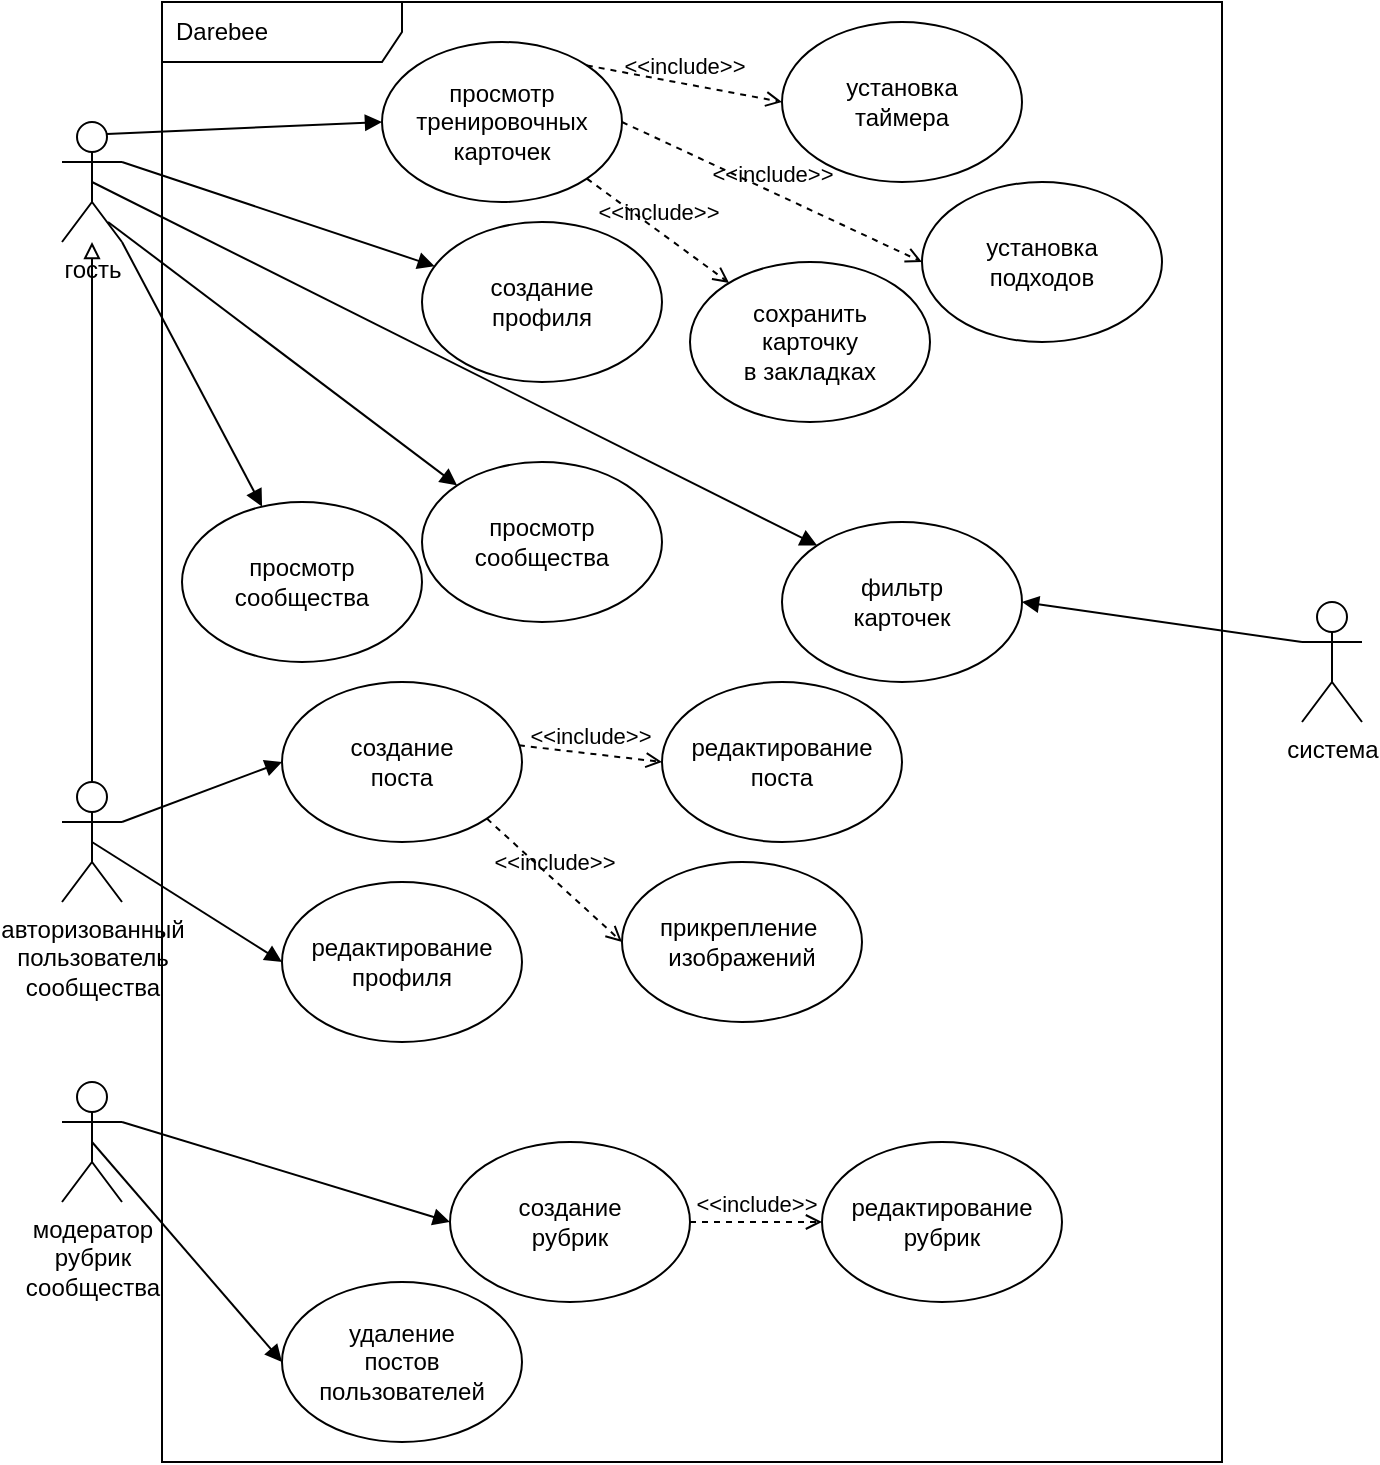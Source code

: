 <mxfile version="20.7.4" type="device"><diagram id="DhLb73VAnLmrzqEj065Y" name="Страница 1"><mxGraphModel dx="996" dy="937" grid="1" gridSize="10" guides="1" tooltips="1" connect="1" arrows="1" fold="1" page="1" pageScale="1" pageWidth="827" pageHeight="1169" math="0" shadow="0"><root><mxCell id="0"/><mxCell id="1" parent="0"/><mxCell id="mwsik8FK0kNTutkkCOIW-1" value="Darebee" style="shape=umlFrame;whiteSpace=wrap;html=1;width=120;height=30;boundedLbl=1;verticalAlign=middle;align=left;spacingLeft=5;" vertex="1" parent="1"><mxGeometry x="150" y="60" width="530" height="730" as="geometry"/></mxCell><mxCell id="mwsik8FK0kNTutkkCOIW-3" value="модератор&lt;br&gt;рубрик&lt;br&gt;сообщества" style="shape=umlActor;verticalLabelPosition=bottom;verticalAlign=top;html=1;" vertex="1" parent="1"><mxGeometry x="100" y="600" width="30" height="60" as="geometry"/></mxCell><mxCell id="mwsik8FK0kNTutkkCOIW-4" value="авторизованный&lt;br&gt;пользователь&lt;br&gt;сообщества" style="shape=umlActor;verticalLabelPosition=bottom;verticalAlign=top;html=1;" vertex="1" parent="1"><mxGeometry x="100" y="450" width="30" height="60" as="geometry"/></mxCell><mxCell id="mwsik8FK0kNTutkkCOIW-5" value="гость" style="shape=umlActor;verticalLabelPosition=bottom;verticalAlign=top;html=1;" vertex="1" parent="1"><mxGeometry x="100" y="120" width="30" height="60" as="geometry"/></mxCell><mxCell id="mwsik8FK0kNTutkkCOIW-6" value="система" style="shape=umlActor;verticalLabelPosition=bottom;verticalAlign=top;html=1;" vertex="1" parent="1"><mxGeometry x="720" y="360" width="30" height="60" as="geometry"/></mxCell><mxCell id="mwsik8FK0kNTutkkCOIW-9" value="просмотр&lt;br&gt;тренировочных&lt;br&gt;карточек" style="ellipse;whiteSpace=wrap;html=1;" vertex="1" parent="1"><mxGeometry x="260" y="80" width="120" height="80" as="geometry"/></mxCell><mxCell id="mwsik8FK0kNTutkkCOIW-10" value="установка&lt;br&gt;таймера" style="ellipse;whiteSpace=wrap;html=1;" vertex="1" parent="1"><mxGeometry x="460" y="70" width="120" height="80" as="geometry"/></mxCell><mxCell id="mwsik8FK0kNTutkkCOIW-11" value="установка&lt;br&gt;подходов" style="ellipse;whiteSpace=wrap;html=1;" vertex="1" parent="1"><mxGeometry x="530" y="150" width="120" height="80" as="geometry"/></mxCell><mxCell id="mwsik8FK0kNTutkkCOIW-14" style="edgeStyle=orthogonalEdgeStyle;rounded=0;orthogonalLoop=1;jettySize=auto;html=1;entryX=0.5;entryY=0;entryDx=0;entryDy=0;entryPerimeter=0;startArrow=block;startFill=0;endArrow=none;endFill=0;" edge="1" parent="1" source="mwsik8FK0kNTutkkCOIW-5" target="mwsik8FK0kNTutkkCOIW-4"><mxGeometry relative="1" as="geometry"><mxPoint x="115" y="240" as="sourcePoint"/><mxPoint x="110" y="330" as="targetPoint"/></mxGeometry></mxCell><mxCell id="mwsik8FK0kNTutkkCOIW-20" value="&amp;lt;&amp;lt;include&amp;gt;&amp;gt;" style="html=1;verticalAlign=bottom;labelBackgroundColor=none;endArrow=open;endFill=0;dashed=1;rounded=0;exitX=1;exitY=0;exitDx=0;exitDy=0;entryX=0;entryY=0.5;entryDx=0;entryDy=0;" edge="1" parent="1" source="mwsik8FK0kNTutkkCOIW-9" target="mwsik8FK0kNTutkkCOIW-10"><mxGeometry width="160" relative="1" as="geometry"><mxPoint x="330" y="400" as="sourcePoint"/><mxPoint x="490" y="400" as="targetPoint"/></mxGeometry></mxCell><mxCell id="mwsik8FK0kNTutkkCOIW-21" value="&amp;lt;&amp;lt;include&amp;gt;&amp;gt;" style="html=1;verticalAlign=bottom;labelBackgroundColor=none;endArrow=open;endFill=0;dashed=1;rounded=0;exitX=1;exitY=0.5;exitDx=0;exitDy=0;entryX=0;entryY=0.5;entryDx=0;entryDy=0;" edge="1" parent="1" source="mwsik8FK0kNTutkkCOIW-9" target="mwsik8FK0kNTutkkCOIW-11"><mxGeometry width="160" relative="1" as="geometry"><mxPoint x="372.426" y="161.716" as="sourcePoint"/><mxPoint x="470" y="120" as="targetPoint"/></mxGeometry></mxCell><mxCell id="mwsik8FK0kNTutkkCOIW-22" value="" style="html=1;verticalAlign=bottom;labelBackgroundColor=none;endArrow=block;endFill=1;rounded=0;exitX=0.75;exitY=0.1;exitDx=0;exitDy=0;exitPerimeter=0;entryX=0;entryY=0.5;entryDx=0;entryDy=0;" edge="1" parent="1" source="mwsik8FK0kNTutkkCOIW-5" target="mwsik8FK0kNTutkkCOIW-9"><mxGeometry width="160" relative="1" as="geometry"><mxPoint x="330" y="400" as="sourcePoint"/><mxPoint x="490" y="400" as="targetPoint"/></mxGeometry></mxCell><mxCell id="mwsik8FK0kNTutkkCOIW-23" value="сохранить&lt;br&gt;карточку&lt;br&gt;в закладках" style="ellipse;whiteSpace=wrap;html=1;" vertex="1" parent="1"><mxGeometry x="414" y="190" width="120" height="80" as="geometry"/></mxCell><mxCell id="mwsik8FK0kNTutkkCOIW-27" value="&amp;lt;&amp;lt;include&amp;gt;&amp;gt;" style="html=1;verticalAlign=bottom;labelBackgroundColor=none;endArrow=open;endFill=0;dashed=1;rounded=0;exitX=1;exitY=1;exitDx=0;exitDy=0;" edge="1" parent="1" source="mwsik8FK0kNTutkkCOIW-9" target="mwsik8FK0kNTutkkCOIW-23"><mxGeometry width="160" relative="1" as="geometry"><mxPoint x="390" y="150" as="sourcePoint"/><mxPoint x="540" y="200" as="targetPoint"/></mxGeometry></mxCell><mxCell id="mwsik8FK0kNTutkkCOIW-28" value="просмотр&lt;br&gt;сообщества" style="ellipse;whiteSpace=wrap;html=1;" vertex="1" parent="1"><mxGeometry x="160" y="310" width="120" height="80" as="geometry"/></mxCell><mxCell id="mwsik8FK0kNTutkkCOIW-31" value="создание&lt;br&gt;поста" style="ellipse;whiteSpace=wrap;html=1;" vertex="1" parent="1"><mxGeometry x="210" y="400" width="120" height="80" as="geometry"/></mxCell><mxCell id="mwsik8FK0kNTutkkCOIW-32" value="создание&lt;br&gt;рубрик" style="ellipse;whiteSpace=wrap;html=1;" vertex="1" parent="1"><mxGeometry x="294" y="630" width="120" height="80" as="geometry"/></mxCell><mxCell id="mwsik8FK0kNTutkkCOIW-33" value="редактирование поста&lt;span style=&quot;color: rgba(0, 0, 0, 0); font-family: monospace; font-size: 0px; text-align: start;&quot;&gt;%3CmxGraphModel%3E%3Croot%3E%3CmxCell%20id%3D%220%22%2F%3E%3CmxCell%20id%3D%221%22%20parent%3D%220%22%2F%3E%3CmxCell%20id%3D%222%22%20value%3D%22%D1%81%D0%BE%D0%B7%D0%B4%D0%B0%D0%BD%D0%B8%D0%B5%26lt%3Bbr%26gt%3B%D0%BF%D0%BE%D1%81%D1%82%D0%B0%22%20style%3D%22ellipse%3BwhiteSpace%3Dwrap%3Bhtml%3D1%3B%22%20vertex%3D%221%22%20parent%3D%221%22%3E%3CmxGeometry%20x%3D%22250%22%20y%3D%22360%22%20width%3D%22120%22%20height%3D%2280%22%20as%3D%22geometry%22%2F%3E%3C%2FmxCell%3E%3C%2Froot%3E%3C%2FmxGraphModel%3E&lt;/span&gt;" style="ellipse;whiteSpace=wrap;html=1;" vertex="1" parent="1"><mxGeometry x="400" y="400" width="120" height="80" as="geometry"/></mxCell><mxCell id="mwsik8FK0kNTutkkCOIW-34" value="фильтр&lt;br&gt;карточек" style="ellipse;whiteSpace=wrap;html=1;" vertex="1" parent="1"><mxGeometry x="460" y="320" width="120" height="80" as="geometry"/></mxCell><mxCell id="mwsik8FK0kNTutkkCOIW-35" value="" style="html=1;verticalAlign=bottom;labelBackgroundColor=none;endArrow=block;endFill=1;rounded=0;exitX=0.5;exitY=0.5;exitDx=0;exitDy=0;exitPerimeter=0;entryX=0;entryY=0;entryDx=0;entryDy=0;" edge="1" parent="1" source="mwsik8FK0kNTutkkCOIW-5" target="mwsik8FK0kNTutkkCOIW-34"><mxGeometry width="160" relative="1" as="geometry"><mxPoint x="140" y="150" as="sourcePoint"/><mxPoint x="248.302" y="266.038" as="targetPoint"/></mxGeometry></mxCell><mxCell id="mwsik8FK0kNTutkkCOIW-36" value="" style="html=1;verticalAlign=bottom;labelBackgroundColor=none;endArrow=block;endFill=1;rounded=0;exitX=0;exitY=0.333;exitDx=0;exitDy=0;exitPerimeter=0;entryX=1;entryY=0.5;entryDx=0;entryDy=0;" edge="1" parent="1" source="mwsik8FK0kNTutkkCOIW-6" target="mwsik8FK0kNTutkkCOIW-34"><mxGeometry width="160" relative="1" as="geometry"><mxPoint x="140" y="150" as="sourcePoint"/><mxPoint x="517.574" y="331.716" as="targetPoint"/></mxGeometry></mxCell><mxCell id="mwsik8FK0kNTutkkCOIW-37" value="&amp;lt;&amp;lt;include&amp;gt;&amp;gt;" style="html=1;verticalAlign=bottom;labelBackgroundColor=none;endArrow=open;endFill=0;dashed=1;rounded=0;exitX=0.987;exitY=0.396;exitDx=0;exitDy=0;entryX=0;entryY=0.5;entryDx=0;entryDy=0;exitPerimeter=0;" edge="1" parent="1" source="mwsik8FK0kNTutkkCOIW-31" target="mwsik8FK0kNTutkkCOIW-33"><mxGeometry width="160" relative="1" as="geometry"><mxPoint x="390" y="150" as="sourcePoint"/><mxPoint x="540" y="200" as="targetPoint"/></mxGeometry></mxCell><mxCell id="mwsik8FK0kNTutkkCOIW-39" value="" style="html=1;verticalAlign=bottom;labelBackgroundColor=none;endArrow=block;endFill=1;rounded=0;exitX=1;exitY=0.333;exitDx=0;exitDy=0;exitPerimeter=0;entryX=0;entryY=0.5;entryDx=0;entryDy=0;" edge="1" parent="1" source="mwsik8FK0kNTutkkCOIW-4" target="mwsik8FK0kNTutkkCOIW-31"><mxGeometry width="160" relative="1" as="geometry"><mxPoint x="140" y="190" as="sourcePoint"/><mxPoint x="241.181" y="269.5" as="targetPoint"/></mxGeometry></mxCell><mxCell id="mwsik8FK0kNTutkkCOIW-41" value="" style="html=1;verticalAlign=bottom;labelBackgroundColor=none;endArrow=block;endFill=1;rounded=0;exitX=1;exitY=0.333;exitDx=0;exitDy=0;exitPerimeter=0;entryX=0;entryY=0.5;entryDx=0;entryDy=0;" edge="1" parent="1" source="mwsik8FK0kNTutkkCOIW-3" target="mwsik8FK0kNTutkkCOIW-32"><mxGeometry width="160" relative="1" as="geometry"><mxPoint x="140" y="390" as="sourcePoint"/><mxPoint x="210" y="400" as="targetPoint"/></mxGeometry></mxCell><mxCell id="mwsik8FK0kNTutkkCOIW-42" value="удаление&lt;br&gt;постов&lt;br&gt;пользователей" style="ellipse;whiteSpace=wrap;html=1;" vertex="1" parent="1"><mxGeometry x="210" y="700" width="120" height="80" as="geometry"/></mxCell><mxCell id="mwsik8FK0kNTutkkCOIW-43" value="" style="html=1;verticalAlign=bottom;labelBackgroundColor=none;endArrow=block;endFill=1;rounded=0;exitX=0.5;exitY=0.5;exitDx=0;exitDy=0;exitPerimeter=0;entryX=0;entryY=0.5;entryDx=0;entryDy=0;" edge="1" parent="1" source="mwsik8FK0kNTutkkCOIW-3" target="mwsik8FK0kNTutkkCOIW-42"><mxGeometry width="160" relative="1" as="geometry"><mxPoint x="140" y="630" as="sourcePoint"/><mxPoint x="220" y="670" as="targetPoint"/></mxGeometry></mxCell><mxCell id="mwsik8FK0kNTutkkCOIW-44" value="прикрепление&amp;nbsp;&lt;br&gt;изображений" style="ellipse;whiteSpace=wrap;html=1;" vertex="1" parent="1"><mxGeometry x="380" y="490" width="120" height="80" as="geometry"/></mxCell><mxCell id="mwsik8FK0kNTutkkCOIW-45" value="&amp;lt;&amp;lt;include&amp;gt;&amp;gt;" style="html=1;verticalAlign=bottom;labelBackgroundColor=none;endArrow=open;endFill=0;dashed=1;rounded=0;exitX=1;exitY=1;exitDx=0;exitDy=0;entryX=0;entryY=0.5;entryDx=0;entryDy=0;" edge="1" parent="1" source="mwsik8FK0kNTutkkCOIW-31" target="mwsik8FK0kNTutkkCOIW-44"><mxGeometry width="160" relative="1" as="geometry"><mxPoint x="327.96" y="408" as="sourcePoint"/><mxPoint x="363.5" y="380" as="targetPoint"/></mxGeometry></mxCell><mxCell id="mwsik8FK0kNTutkkCOIW-46" value="редактирование профиля" style="ellipse;whiteSpace=wrap;html=1;" vertex="1" parent="1"><mxGeometry x="210" y="500" width="120" height="80" as="geometry"/></mxCell><mxCell id="mwsik8FK0kNTutkkCOIW-47" value="" style="html=1;verticalAlign=bottom;labelBackgroundColor=none;endArrow=block;endFill=1;rounded=0;exitX=0.5;exitY=0.5;exitDx=0;exitDy=0;exitPerimeter=0;entryX=0;entryY=0.5;entryDx=0;entryDy=0;" edge="1" parent="1" source="mwsik8FK0kNTutkkCOIW-4" target="mwsik8FK0kNTutkkCOIW-46"><mxGeometry width="160" relative="1" as="geometry"><mxPoint x="140.0" y="390" as="sourcePoint"/><mxPoint x="210.0" y="400" as="targetPoint"/></mxGeometry></mxCell><mxCell id="mwsik8FK0kNTutkkCOIW-48" value="создание&lt;br&gt;профиля" style="ellipse;whiteSpace=wrap;html=1;" vertex="1" parent="1"><mxGeometry x="280" y="170" width="120" height="80" as="geometry"/></mxCell><mxCell id="mwsik8FK0kNTutkkCOIW-52" value="" style="html=1;verticalAlign=bottom;labelBackgroundColor=none;endArrow=block;endFill=1;rounded=0;exitX=1;exitY=1;exitDx=0;exitDy=0;exitPerimeter=0;" edge="1" parent="1" source="mwsik8FK0kNTutkkCOIW-5" target="mwsik8FK0kNTutkkCOIW-28"><mxGeometry width="160" relative="1" as="geometry"><mxPoint x="125.0" y="160" as="sourcePoint"/><mxPoint x="323.03" y="300.777" as="targetPoint"/></mxGeometry></mxCell><mxCell id="mwsik8FK0kNTutkkCOIW-53" value="редактирование&lt;br&gt;рубрик" style="ellipse;whiteSpace=wrap;html=1;" vertex="1" parent="1"><mxGeometry x="480" y="630" width="120" height="80" as="geometry"/></mxCell><mxCell id="mwsik8FK0kNTutkkCOIW-54" value="&amp;lt;&amp;lt;include&amp;gt;&amp;gt;" style="html=1;verticalAlign=bottom;labelBackgroundColor=none;endArrow=open;endFill=0;dashed=1;rounded=0;exitX=1;exitY=0.5;exitDx=0;exitDy=0;entryX=0;entryY=0.5;entryDx=0;entryDy=0;" edge="1" parent="1" source="mwsik8FK0kNTutkkCOIW-32" target="mwsik8FK0kNTutkkCOIW-53"><mxGeometry width="160" relative="1" as="geometry"><mxPoint x="322.426" y="458.284" as="sourcePoint"/><mxPoint x="390.0" y="510" as="targetPoint"/></mxGeometry></mxCell><mxCell id="mwsik8FK0kNTutkkCOIW-55" value="просмотр&lt;br&gt;сообщества" style="ellipse;whiteSpace=wrap;html=1;" vertex="1" parent="1"><mxGeometry x="280" y="290" width="120" height="80" as="geometry"/></mxCell><mxCell id="mwsik8FK0kNTutkkCOIW-58" value="" style="html=1;verticalAlign=bottom;labelBackgroundColor=none;endArrow=block;endFill=1;rounded=0;exitX=1;exitY=0.333;exitDx=0;exitDy=0;exitPerimeter=0;" edge="1" parent="1" source="mwsik8FK0kNTutkkCOIW-5" target="mwsik8FK0kNTutkkCOIW-48"><mxGeometry width="160" relative="1" as="geometry"><mxPoint x="132.5" y="136" as="sourcePoint"/><mxPoint x="270" y="130" as="targetPoint"/></mxGeometry></mxCell><mxCell id="mwsik8FK0kNTutkkCOIW-59" value="" style="html=1;verticalAlign=bottom;labelBackgroundColor=none;endArrow=block;endFill=1;rounded=0;exitX=0.767;exitY=0.833;exitDx=0;exitDy=0;exitPerimeter=0;entryX=0;entryY=0;entryDx=0;entryDy=0;" edge="1" parent="1" source="mwsik8FK0kNTutkkCOIW-5" target="mwsik8FK0kNTutkkCOIW-55"><mxGeometry width="160" relative="1" as="geometry"><mxPoint x="140" y="150" as="sourcePoint"/><mxPoint x="296.293" y="202.166" as="targetPoint"/></mxGeometry></mxCell></root></mxGraphModel></diagram></mxfile>